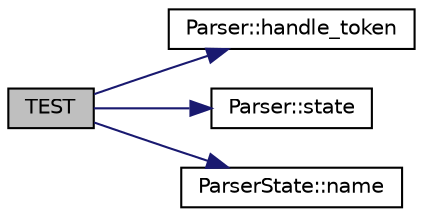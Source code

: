 digraph "TEST"
{
 // INTERACTIVE_SVG=YES
  edge [fontname="Helvetica",fontsize="10",labelfontname="Helvetica",labelfontsize="10"];
  node [fontname="Helvetica",fontsize="10",shape=record];
  rankdir="LR";
  Node1 [label="TEST",height=0.2,width=0.4,color="black", fillcolor="grey75", style="filled" fontcolor="black"];
  Node1 -> Node2 [color="midnightblue",fontsize="10",style="solid",fontname="Helvetica"];
  Node2 [label="Parser::handle_token",height=0.2,width=0.4,color="black", fillcolor="white", style="filled",URL="$class_parser.html#a2a43c312ed39de25423bc4b91224005d"];
  Node1 -> Node3 [color="midnightblue",fontsize="10",style="solid",fontname="Helvetica"];
  Node3 [label="Parser::state",height=0.2,width=0.4,color="black", fillcolor="white", style="filled",URL="$class_parser.html#a1f7ec65e9c2ee547dd21f5bb7ca1d013"];
  Node1 -> Node4 [color="midnightblue",fontsize="10",style="solid",fontname="Helvetica"];
  Node4 [label="ParserState::name",height=0.2,width=0.4,color="black", fillcolor="white", style="filled",URL="$class_parser_state.html#a09d7c27ce5e8b3142cfa31d9153a3ba4"];
}
